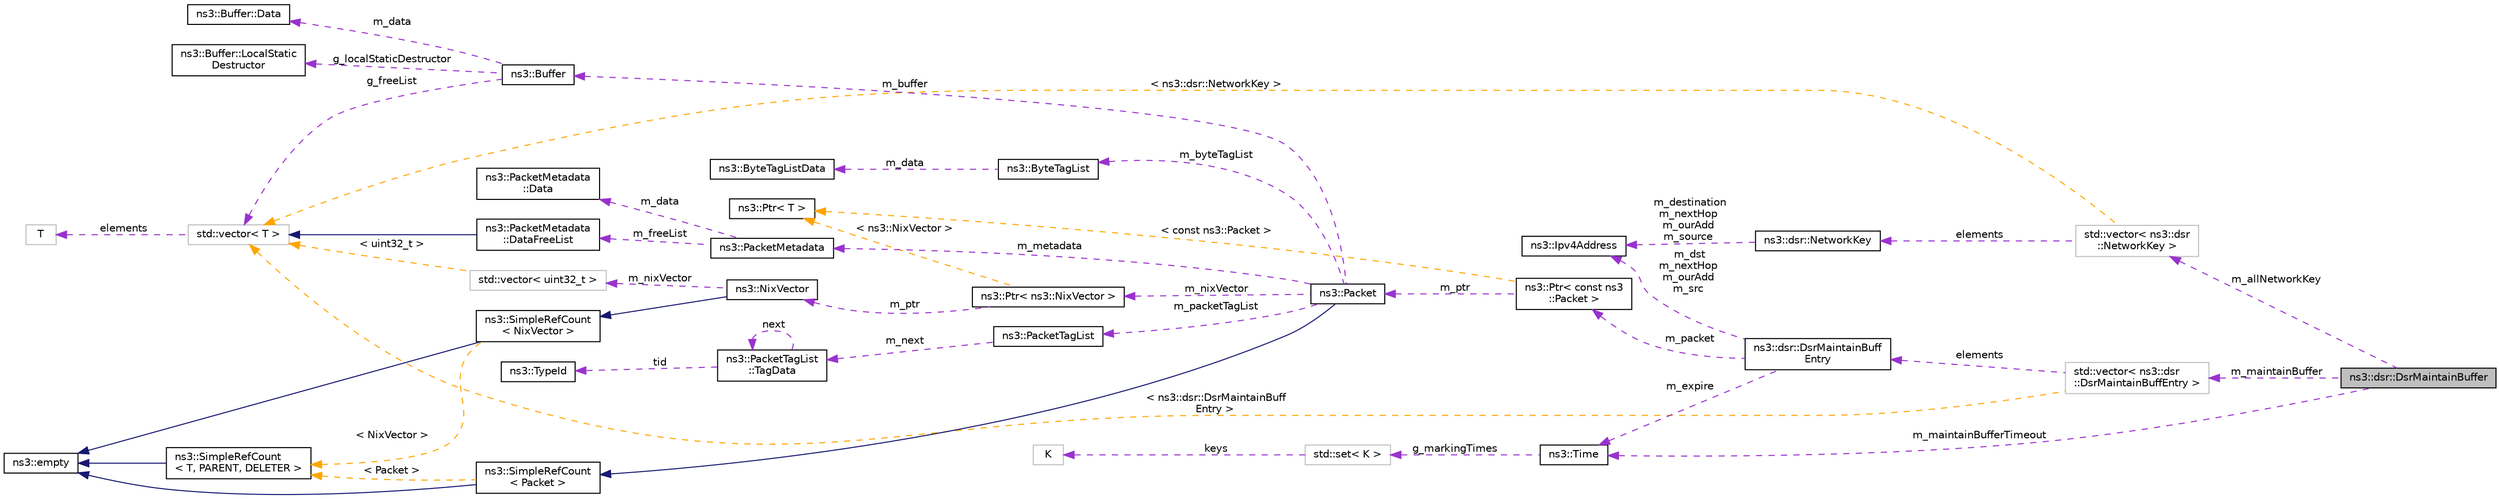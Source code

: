 digraph "ns3::dsr::DsrMaintainBuffer"
{
 // LATEX_PDF_SIZE
  edge [fontname="Helvetica",fontsize="10",labelfontname="Helvetica",labelfontsize="10"];
  node [fontname="Helvetica",fontsize="10",shape=record];
  rankdir="LR";
  Node1 [label="ns3::dsr::DsrMaintainBuffer",height=0.2,width=0.4,color="black", fillcolor="grey75", style="filled", fontcolor="black",tooltip="DSR maintain buffer."];
  Node2 -> Node1 [dir="back",color="darkorchid3",fontsize="10",style="dashed",label=" m_allNetworkKey" ,fontname="Helvetica"];
  Node2 [label="std::vector\< ns3::dsr\l::NetworkKey \>",height=0.2,width=0.4,color="grey75", fillcolor="white", style="filled",tooltip=" "];
  Node3 -> Node2 [dir="back",color="darkorchid3",fontsize="10",style="dashed",label=" elements" ,fontname="Helvetica"];
  Node3 [label="ns3::dsr::NetworkKey",height=0.2,width=0.4,color="black", fillcolor="white", style="filled",URL="$structns3_1_1dsr_1_1_network_key.html",tooltip="NetworkKey structure."];
  Node4 -> Node3 [dir="back",color="darkorchid3",fontsize="10",style="dashed",label=" m_destination\nm_nextHop\nm_ourAdd\nm_source" ,fontname="Helvetica"];
  Node4 [label="ns3::Ipv4Address",height=0.2,width=0.4,color="black", fillcolor="white", style="filled",URL="$classns3_1_1_ipv4_address.html",tooltip="Ipv4 addresses are stored in host order in this class."];
  Node5 -> Node2 [dir="back",color="orange",fontsize="10",style="dashed",label=" \< ns3::dsr::NetworkKey \>" ,fontname="Helvetica"];
  Node5 [label="std::vector\< T \>",height=0.2,width=0.4,color="grey75", fillcolor="white", style="filled",tooltip=" "];
  Node6 -> Node5 [dir="back",color="darkorchid3",fontsize="10",style="dashed",label=" elements" ,fontname="Helvetica"];
  Node6 [label="T",height=0.2,width=0.4,color="grey75", fillcolor="white", style="filled",tooltip=" "];
  Node7 -> Node1 [dir="back",color="darkorchid3",fontsize="10",style="dashed",label=" m_maintainBufferTimeout" ,fontname="Helvetica"];
  Node7 [label="ns3::Time",height=0.2,width=0.4,color="black", fillcolor="white", style="filled",URL="$classns3_1_1_time.html",tooltip="Simulation virtual time values and global simulation resolution."];
  Node8 -> Node7 [dir="back",color="darkorchid3",fontsize="10",style="dashed",label=" g_markingTimes" ,fontname="Helvetica"];
  Node8 [label="std::set\< K \>",height=0.2,width=0.4,color="grey75", fillcolor="white", style="filled",tooltip=" "];
  Node9 -> Node8 [dir="back",color="darkorchid3",fontsize="10",style="dashed",label=" keys" ,fontname="Helvetica"];
  Node9 [label="K",height=0.2,width=0.4,color="grey75", fillcolor="white", style="filled",tooltip=" "];
  Node10 -> Node1 [dir="back",color="darkorchid3",fontsize="10",style="dashed",label=" m_maintainBuffer" ,fontname="Helvetica"];
  Node10 [label="std::vector\< ns3::dsr\l::DsrMaintainBuffEntry \>",height=0.2,width=0.4,color="grey75", fillcolor="white", style="filled",tooltip=" "];
  Node11 -> Node10 [dir="back",color="darkorchid3",fontsize="10",style="dashed",label=" elements" ,fontname="Helvetica"];
  Node11 [label="ns3::dsr::DsrMaintainBuff\lEntry",height=0.2,width=0.4,color="black", fillcolor="white", style="filled",URL="$classns3_1_1dsr_1_1_dsr_maintain_buff_entry.html",tooltip="DSR Maintain Buffer Entry."];
  Node7 -> Node11 [dir="back",color="darkorchid3",fontsize="10",style="dashed",label=" m_expire" ,fontname="Helvetica"];
  Node12 -> Node11 [dir="back",color="darkorchid3",fontsize="10",style="dashed",label=" m_packet" ,fontname="Helvetica"];
  Node12 [label="ns3::Ptr\< const ns3\l::Packet \>",height=0.2,width=0.4,color="black", fillcolor="white", style="filled",URL="$classns3_1_1_ptr.html",tooltip=" "];
  Node13 -> Node12 [dir="back",color="darkorchid3",fontsize="10",style="dashed",label=" m_ptr" ,fontname="Helvetica"];
  Node13 [label="ns3::Packet",height=0.2,width=0.4,color="black", fillcolor="white", style="filled",URL="$classns3_1_1_packet.html",tooltip="network packets"];
  Node14 -> Node13 [dir="back",color="midnightblue",fontsize="10",style="solid",fontname="Helvetica"];
  Node14 [label="ns3::SimpleRefCount\l\< Packet \>",height=0.2,width=0.4,color="black", fillcolor="white", style="filled",URL="$classns3_1_1_simple_ref_count.html",tooltip=" "];
  Node15 -> Node14 [dir="back",color="midnightblue",fontsize="10",style="solid",fontname="Helvetica"];
  Node15 [label="ns3::empty",height=0.2,width=0.4,color="black", fillcolor="white", style="filled",URL="$classns3_1_1empty.html",tooltip="make Callback use a separate empty type"];
  Node16 -> Node14 [dir="back",color="orange",fontsize="10",style="dashed",label=" \< Packet \>" ,fontname="Helvetica"];
  Node16 [label="ns3::SimpleRefCount\l\< T, PARENT, DELETER \>",height=0.2,width=0.4,color="black", fillcolor="white", style="filled",URL="$classns3_1_1_simple_ref_count.html",tooltip="A template-based reference counting class."];
  Node15 -> Node16 [dir="back",color="midnightblue",fontsize="10",style="solid",fontname="Helvetica"];
  Node17 -> Node13 [dir="back",color="darkorchid3",fontsize="10",style="dashed",label=" m_nixVector" ,fontname="Helvetica"];
  Node17 [label="ns3::Ptr\< ns3::NixVector \>",height=0.2,width=0.4,color="black", fillcolor="white", style="filled",URL="$classns3_1_1_ptr.html",tooltip=" "];
  Node18 -> Node17 [dir="back",color="darkorchid3",fontsize="10",style="dashed",label=" m_ptr" ,fontname="Helvetica"];
  Node18 [label="ns3::NixVector",height=0.2,width=0.4,color="black", fillcolor="white", style="filled",URL="$classns3_1_1_nix_vector.html",tooltip="Neighbor-index data structure for nix-vector routing."];
  Node19 -> Node18 [dir="back",color="midnightblue",fontsize="10",style="solid",fontname="Helvetica"];
  Node19 [label="ns3::SimpleRefCount\l\< NixVector \>",height=0.2,width=0.4,color="black", fillcolor="white", style="filled",URL="$classns3_1_1_simple_ref_count.html",tooltip=" "];
  Node15 -> Node19 [dir="back",color="midnightblue",fontsize="10",style="solid",fontname="Helvetica"];
  Node16 -> Node19 [dir="back",color="orange",fontsize="10",style="dashed",label=" \< NixVector \>" ,fontname="Helvetica"];
  Node20 -> Node18 [dir="back",color="darkorchid3",fontsize="10",style="dashed",label=" m_nixVector" ,fontname="Helvetica"];
  Node20 [label="std::vector\< uint32_t \>",height=0.2,width=0.4,color="grey75", fillcolor="white", style="filled",tooltip=" "];
  Node5 -> Node20 [dir="back",color="orange",fontsize="10",style="dashed",label=" \< uint32_t \>" ,fontname="Helvetica"];
  Node21 -> Node17 [dir="back",color="orange",fontsize="10",style="dashed",label=" \< ns3::NixVector \>" ,fontname="Helvetica"];
  Node21 [label="ns3::Ptr\< T \>",height=0.2,width=0.4,color="black", fillcolor="white", style="filled",URL="$classns3_1_1_ptr.html",tooltip="Smart pointer class similar to boost::intrusive_ptr."];
  Node22 -> Node13 [dir="back",color="darkorchid3",fontsize="10",style="dashed",label=" m_metadata" ,fontname="Helvetica"];
  Node22 [label="ns3::PacketMetadata",height=0.2,width=0.4,color="black", fillcolor="white", style="filled",URL="$classns3_1_1_packet_metadata.html",tooltip="Handle packet metadata about packet headers and trailers."];
  Node23 -> Node22 [dir="back",color="darkorchid3",fontsize="10",style="dashed",label=" m_data" ,fontname="Helvetica"];
  Node23 [label="ns3::PacketMetadata\l::Data",height=0.2,width=0.4,color="black", fillcolor="white", style="filled",URL="$structns3_1_1_packet_metadata_1_1_data.html",tooltip="Data structure."];
  Node24 -> Node22 [dir="back",color="darkorchid3",fontsize="10",style="dashed",label=" m_freeList" ,fontname="Helvetica"];
  Node24 [label="ns3::PacketMetadata\l::DataFreeList",height=0.2,width=0.4,color="black", fillcolor="white", style="filled",URL="$classns3_1_1_packet_metadata_1_1_data_free_list.html",tooltip="Class to hold all the metadata."];
  Node5 -> Node24 [dir="back",color="midnightblue",fontsize="10",style="solid",fontname="Helvetica"];
  Node25 -> Node13 [dir="back",color="darkorchid3",fontsize="10",style="dashed",label=" m_byteTagList" ,fontname="Helvetica"];
  Node25 [label="ns3::ByteTagList",height=0.2,width=0.4,color="black", fillcolor="white", style="filled",URL="$classns3_1_1_byte_tag_list.html",tooltip="keep track of the byte tags stored in a packet."];
  Node26 -> Node25 [dir="back",color="darkorchid3",fontsize="10",style="dashed",label=" m_data" ,fontname="Helvetica"];
  Node26 [label="ns3::ByteTagListData",height=0.2,width=0.4,color="black", fillcolor="white", style="filled",URL="$structns3_1_1_byte_tag_list_data.html",tooltip="Internal representation of the byte tags stored in a packet."];
  Node27 -> Node13 [dir="back",color="darkorchid3",fontsize="10",style="dashed",label=" m_packetTagList" ,fontname="Helvetica"];
  Node27 [label="ns3::PacketTagList",height=0.2,width=0.4,color="black", fillcolor="white", style="filled",URL="$classns3_1_1_packet_tag_list.html",tooltip="List of the packet tags stored in a packet."];
  Node28 -> Node27 [dir="back",color="darkorchid3",fontsize="10",style="dashed",label=" m_next" ,fontname="Helvetica"];
  Node28 [label="ns3::PacketTagList\l::TagData",height=0.2,width=0.4,color="black", fillcolor="white", style="filled",URL="$structns3_1_1_packet_tag_list_1_1_tag_data.html",tooltip="Tree node for sharing serialized tags."];
  Node28 -> Node28 [dir="back",color="darkorchid3",fontsize="10",style="dashed",label=" next" ,fontname="Helvetica"];
  Node29 -> Node28 [dir="back",color="darkorchid3",fontsize="10",style="dashed",label=" tid" ,fontname="Helvetica"];
  Node29 [label="ns3::TypeId",height=0.2,width=0.4,color="black", fillcolor="white", style="filled",URL="$classns3_1_1_type_id.html",tooltip="a unique identifier for an interface."];
  Node30 -> Node13 [dir="back",color="darkorchid3",fontsize="10",style="dashed",label=" m_buffer" ,fontname="Helvetica"];
  Node30 [label="ns3::Buffer",height=0.2,width=0.4,color="black", fillcolor="white", style="filled",URL="$classns3_1_1_buffer.html",tooltip="automatically resized byte buffer"];
  Node31 -> Node30 [dir="back",color="darkorchid3",fontsize="10",style="dashed",label=" m_data" ,fontname="Helvetica"];
  Node31 [label="ns3::Buffer::Data",height=0.2,width=0.4,color="black", fillcolor="white", style="filled",URL="$structns3_1_1_buffer_1_1_data.html",tooltip="This data structure is variable-sized through its last member whose size is determined at allocation ..."];
  Node32 -> Node30 [dir="back",color="darkorchid3",fontsize="10",style="dashed",label=" g_localStaticDestructor" ,fontname="Helvetica"];
  Node32 [label="ns3::Buffer::LocalStatic\lDestructor",height=0.2,width=0.4,color="black", fillcolor="white", style="filled",URL="$structns3_1_1_buffer_1_1_local_static_destructor.html",tooltip="Local static destructor structure."];
  Node5 -> Node30 [dir="back",color="darkorchid3",fontsize="10",style="dashed",label=" g_freeList" ,fontname="Helvetica"];
  Node21 -> Node12 [dir="back",color="orange",fontsize="10",style="dashed",label=" \< const ns3::Packet \>" ,fontname="Helvetica"];
  Node4 -> Node11 [dir="back",color="darkorchid3",fontsize="10",style="dashed",label=" m_dst\nm_nextHop\nm_ourAdd\nm_src" ,fontname="Helvetica"];
  Node5 -> Node10 [dir="back",color="orange",fontsize="10",style="dashed",label=" \< ns3::dsr::DsrMaintainBuff\lEntry \>" ,fontname="Helvetica"];
}
